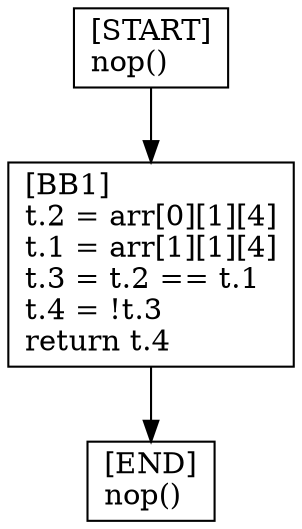 digraph {
  node [shape=box]
  END [label="[END]\lnop()\l"];
  START [label="[START]\lnop()\l"];
  BB1 [label="[BB1]\lt.2 = arr[0][1][4]\lt.1 = arr[1][1][4]\lt.3 = t.2 == t.1\lt.4 = !t.3\lreturn t.4\l"];
  BB1 -> END;
  START -> BB1;
}
